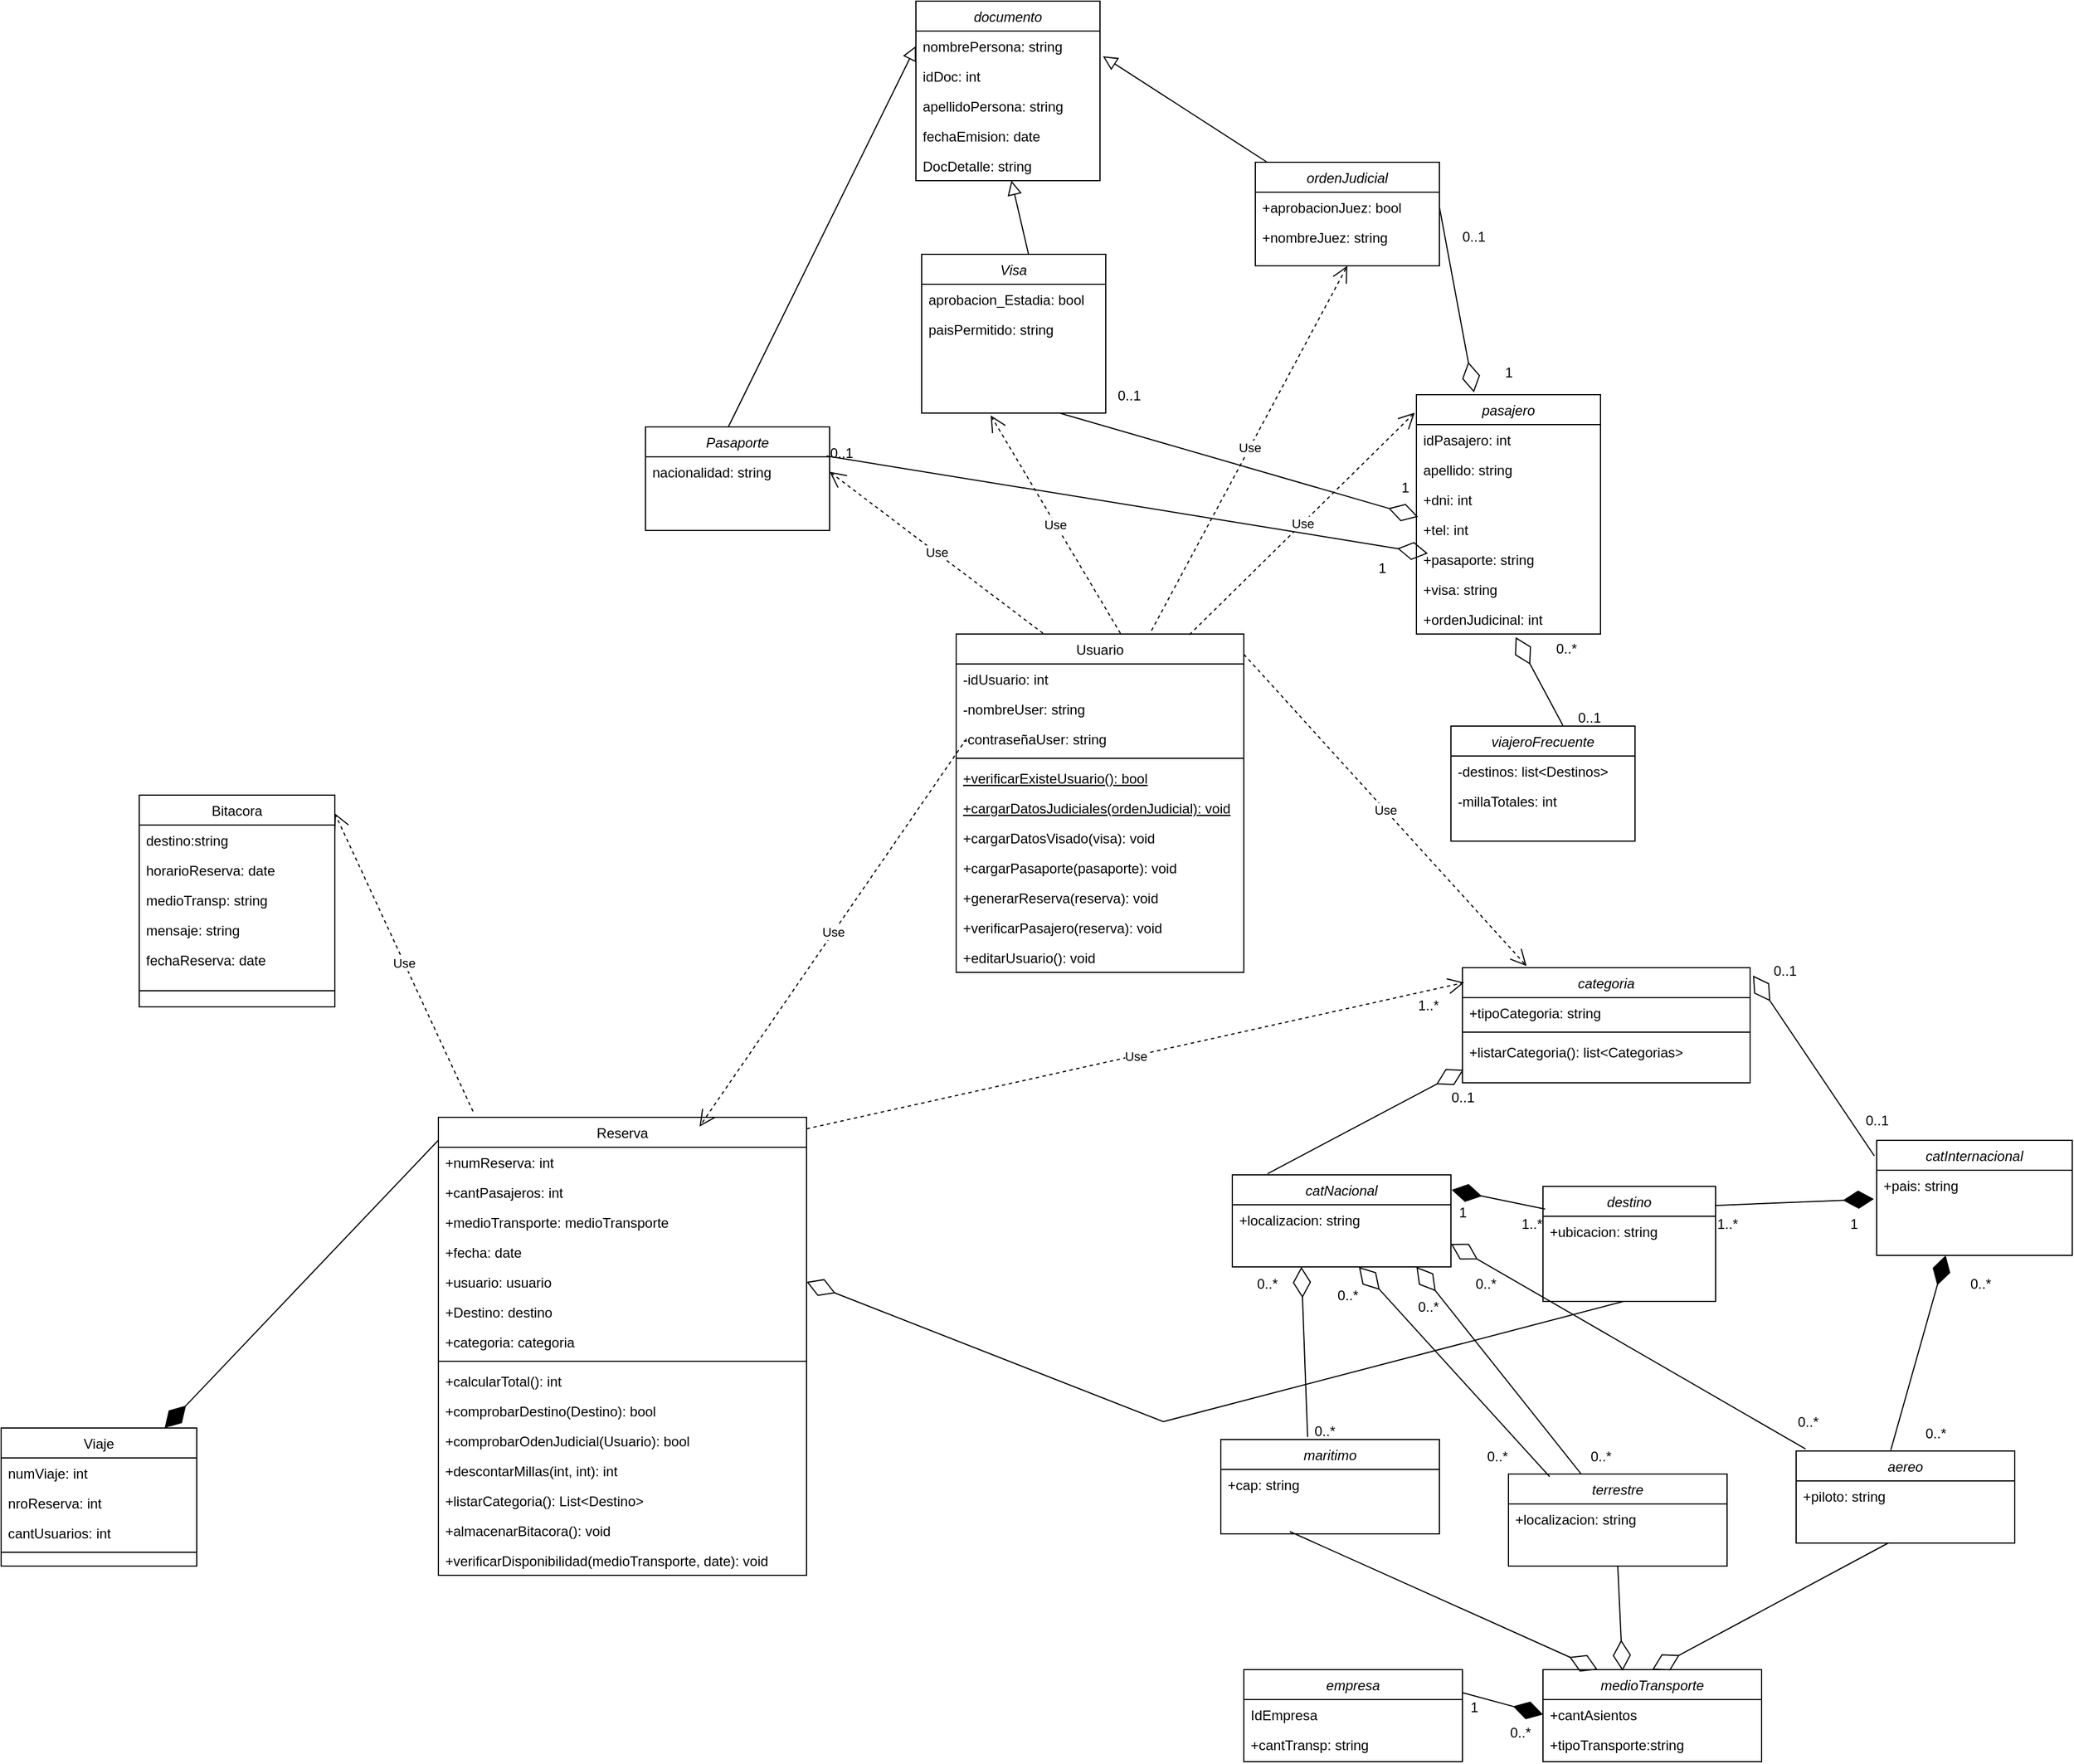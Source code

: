 <mxfile version="21.3.7" type="github">
  <diagram id="C5RBs43oDa-KdzZeNtuy" name="Page-1">
    <mxGraphModel dx="1760" dy="1604" grid="1" gridSize="10" guides="1" tooltips="1" connect="1" arrows="1" fold="1" page="1" pageScale="1" pageWidth="827" pageHeight="1169" math="0" shadow="0">
      <root>
        <mxCell id="WIyWlLk6GJQsqaUBKTNV-0" />
        <mxCell id="WIyWlLk6GJQsqaUBKTNV-1" parent="WIyWlLk6GJQsqaUBKTNV-0" />
        <mxCell id="zkfFHV4jXpPFQw0GAbJ--0" value="Pasaporte" style="swimlane;fontStyle=2;align=center;verticalAlign=top;childLayout=stackLayout;horizontal=1;startSize=26;horizontalStack=0;resizeParent=1;resizeLast=0;collapsible=1;marginBottom=0;rounded=0;shadow=0;strokeWidth=1;" parent="WIyWlLk6GJQsqaUBKTNV-1" vertex="1">
          <mxGeometry x="100" y="-240" width="160" height="90" as="geometry">
            <mxRectangle x="230" y="140" width="160" height="26" as="alternateBounds" />
          </mxGeometry>
        </mxCell>
        <mxCell id="zkfFHV4jXpPFQw0GAbJ--1" value="nacionalidad: string" style="text;align=left;verticalAlign=top;spacingLeft=4;spacingRight=4;overflow=hidden;rotatable=0;points=[[0,0.5],[1,0.5]];portConstraint=eastwest;" parent="zkfFHV4jXpPFQw0GAbJ--0" vertex="1">
          <mxGeometry y="26" width="160" height="26" as="geometry" />
        </mxCell>
        <mxCell id="zkfFHV4jXpPFQw0GAbJ--6" value="Usuario" style="swimlane;fontStyle=0;align=center;verticalAlign=top;childLayout=stackLayout;horizontal=1;startSize=26;horizontalStack=0;resizeParent=1;resizeLast=0;collapsible=1;marginBottom=0;rounded=0;shadow=0;strokeWidth=1;" parent="WIyWlLk6GJQsqaUBKTNV-1" vertex="1">
          <mxGeometry x="370" y="-60" width="250" height="294" as="geometry">
            <mxRectangle x="130" y="380" width="160" height="26" as="alternateBounds" />
          </mxGeometry>
        </mxCell>
        <mxCell id="FnpyqUlaX594mCLfuXLa-18" value="-idUsuario: int" style="text;align=left;verticalAlign=top;spacingLeft=4;spacingRight=4;overflow=hidden;rotatable=0;points=[[0,0.5],[1,0.5]];portConstraint=eastwest;" vertex="1" parent="zkfFHV4jXpPFQw0GAbJ--6">
          <mxGeometry y="26" width="250" height="26" as="geometry" />
        </mxCell>
        <mxCell id="zkfFHV4jXpPFQw0GAbJ--7" value="-nombreUser: string" style="text;align=left;verticalAlign=top;spacingLeft=4;spacingRight=4;overflow=hidden;rotatable=0;points=[[0,0.5],[1,0.5]];portConstraint=eastwest;" parent="zkfFHV4jXpPFQw0GAbJ--6" vertex="1">
          <mxGeometry y="52" width="250" height="26" as="geometry" />
        </mxCell>
        <mxCell id="zkfFHV4jXpPFQw0GAbJ--8" value="-contraseñaUser: string" style="text;align=left;verticalAlign=top;spacingLeft=4;spacingRight=4;overflow=hidden;rotatable=0;points=[[0,0.5],[1,0.5]];portConstraint=eastwest;rounded=0;shadow=0;html=0;" parent="zkfFHV4jXpPFQw0GAbJ--6" vertex="1">
          <mxGeometry y="78" width="250" height="26" as="geometry" />
        </mxCell>
        <mxCell id="zkfFHV4jXpPFQw0GAbJ--9" value="" style="line;html=1;strokeWidth=1;align=left;verticalAlign=middle;spacingTop=-1;spacingLeft=3;spacingRight=3;rotatable=0;labelPosition=right;points=[];portConstraint=eastwest;" parent="zkfFHV4jXpPFQw0GAbJ--6" vertex="1">
          <mxGeometry y="104" width="250" height="8" as="geometry" />
        </mxCell>
        <mxCell id="zkfFHV4jXpPFQw0GAbJ--10" value="+verificarExisteUsuario(): bool" style="text;align=left;verticalAlign=top;spacingLeft=4;spacingRight=4;overflow=hidden;rotatable=0;points=[[0,0.5],[1,0.5]];portConstraint=eastwest;fontStyle=4" parent="zkfFHV4jXpPFQw0GAbJ--6" vertex="1">
          <mxGeometry y="112" width="250" height="26" as="geometry" />
        </mxCell>
        <mxCell id="FnpyqUlaX594mCLfuXLa-19" value="+cargarDatosJudiciales(ordenJudicial): void" style="text;align=left;verticalAlign=top;spacingLeft=4;spacingRight=4;overflow=hidden;rotatable=0;points=[[0,0.5],[1,0.5]];portConstraint=eastwest;fontStyle=4" vertex="1" parent="zkfFHV4jXpPFQw0GAbJ--6">
          <mxGeometry y="138" width="250" height="26" as="geometry" />
        </mxCell>
        <mxCell id="zkfFHV4jXpPFQw0GAbJ--11" value="+cargarDatosVisado(visa): void" style="text;align=left;verticalAlign=top;spacingLeft=4;spacingRight=4;overflow=hidden;rotatable=0;points=[[0,0.5],[1,0.5]];portConstraint=eastwest;" parent="zkfFHV4jXpPFQw0GAbJ--6" vertex="1">
          <mxGeometry y="164" width="250" height="26" as="geometry" />
        </mxCell>
        <mxCell id="FnpyqUlaX594mCLfuXLa-20" value="+cargarPasaporte(pasaporte): void" style="text;align=left;verticalAlign=top;spacingLeft=4;spacingRight=4;overflow=hidden;rotatable=0;points=[[0,0.5],[1,0.5]];portConstraint=eastwest;" vertex="1" parent="zkfFHV4jXpPFQw0GAbJ--6">
          <mxGeometry y="190" width="250" height="26" as="geometry" />
        </mxCell>
        <mxCell id="FnpyqUlaX594mCLfuXLa-21" value="+generarReserva(reserva): void" style="text;align=left;verticalAlign=top;spacingLeft=4;spacingRight=4;overflow=hidden;rotatable=0;points=[[0,0.5],[1,0.5]];portConstraint=eastwest;" vertex="1" parent="zkfFHV4jXpPFQw0GAbJ--6">
          <mxGeometry y="216" width="250" height="26" as="geometry" />
        </mxCell>
        <mxCell id="FnpyqUlaX594mCLfuXLa-22" value="+verificarPasajero(reserva): void" style="text;align=left;verticalAlign=top;spacingLeft=4;spacingRight=4;overflow=hidden;rotatable=0;points=[[0,0.5],[1,0.5]];portConstraint=eastwest;" vertex="1" parent="zkfFHV4jXpPFQw0GAbJ--6">
          <mxGeometry y="242" width="250" height="26" as="geometry" />
        </mxCell>
        <mxCell id="2TaZKxI9qG6pk0LQ2D2A-0" value="+editarUsuario(): void" style="text;align=left;verticalAlign=top;spacingLeft=4;spacingRight=4;overflow=hidden;rotatable=0;points=[[0,0.5],[1,0.5]];portConstraint=eastwest;" parent="zkfFHV4jXpPFQw0GAbJ--6" vertex="1">
          <mxGeometry y="268" width="250" height="26" as="geometry" />
        </mxCell>
        <mxCell id="zkfFHV4jXpPFQw0GAbJ--17" value="Reserva" style="swimlane;fontStyle=0;align=center;verticalAlign=top;childLayout=stackLayout;horizontal=1;startSize=26;horizontalStack=0;resizeParent=1;resizeLast=0;collapsible=1;marginBottom=0;rounded=0;shadow=0;strokeWidth=1;" parent="WIyWlLk6GJQsqaUBKTNV-1" vertex="1">
          <mxGeometry x="-80" y="360" width="320" height="398" as="geometry">
            <mxRectangle x="550" y="140" width="160" height="26" as="alternateBounds" />
          </mxGeometry>
        </mxCell>
        <mxCell id="zkfFHV4jXpPFQw0GAbJ--18" value="+numReserva: int" style="text;align=left;verticalAlign=top;spacingLeft=4;spacingRight=4;overflow=hidden;rotatable=0;points=[[0,0.5],[1,0.5]];portConstraint=eastwest;" parent="zkfFHV4jXpPFQw0GAbJ--17" vertex="1">
          <mxGeometry y="26" width="320" height="26" as="geometry" />
        </mxCell>
        <mxCell id="FnpyqUlaX594mCLfuXLa-0" value="+cantPasajeros: int" style="text;align=left;verticalAlign=top;spacingLeft=4;spacingRight=4;overflow=hidden;rotatable=0;points=[[0,0.5],[1,0.5]];portConstraint=eastwest;" vertex="1" parent="zkfFHV4jXpPFQw0GAbJ--17">
          <mxGeometry y="52" width="320" height="26" as="geometry" />
        </mxCell>
        <mxCell id="FnpyqUlaX594mCLfuXLa-1" value="+medioTransporte: medioTransporte" style="text;align=left;verticalAlign=top;spacingLeft=4;spacingRight=4;overflow=hidden;rotatable=0;points=[[0,0.5],[1,0.5]];portConstraint=eastwest;" vertex="1" parent="zkfFHV4jXpPFQw0GAbJ--17">
          <mxGeometry y="78" width="320" height="26" as="geometry" />
        </mxCell>
        <mxCell id="zkfFHV4jXpPFQw0GAbJ--19" value="+fecha: date" style="text;align=left;verticalAlign=top;spacingLeft=4;spacingRight=4;overflow=hidden;rotatable=0;points=[[0,0.5],[1,0.5]];portConstraint=eastwest;rounded=0;shadow=0;html=0;" parent="zkfFHV4jXpPFQw0GAbJ--17" vertex="1">
          <mxGeometry y="104" width="320" height="26" as="geometry" />
        </mxCell>
        <mxCell id="zkfFHV4jXpPFQw0GAbJ--20" value="+usuario: usuario" style="text;align=left;verticalAlign=top;spacingLeft=4;spacingRight=4;overflow=hidden;rotatable=0;points=[[0,0.5],[1,0.5]];portConstraint=eastwest;rounded=0;shadow=0;html=0;" parent="zkfFHV4jXpPFQw0GAbJ--17" vertex="1">
          <mxGeometry y="130" width="320" height="26" as="geometry" />
        </mxCell>
        <mxCell id="2TaZKxI9qG6pk0LQ2D2A-20" value="+Destino: destino" style="text;align=left;verticalAlign=top;spacingLeft=4;spacingRight=4;overflow=hidden;rotatable=0;points=[[0,0.5],[1,0.5]];portConstraint=eastwest;rounded=0;shadow=0;html=0;" parent="zkfFHV4jXpPFQw0GAbJ--17" vertex="1">
          <mxGeometry y="156" width="320" height="26" as="geometry" />
        </mxCell>
        <mxCell id="2TaZKxI9qG6pk0LQ2D2A-21" value="+categoria: categoria" style="text;align=left;verticalAlign=top;spacingLeft=4;spacingRight=4;overflow=hidden;rotatable=0;points=[[0,0.5],[1,0.5]];portConstraint=eastwest;rounded=0;shadow=0;html=0;" parent="zkfFHV4jXpPFQw0GAbJ--17" vertex="1">
          <mxGeometry y="182" width="320" height="26" as="geometry" />
        </mxCell>
        <mxCell id="zkfFHV4jXpPFQw0GAbJ--23" value="" style="line;html=1;strokeWidth=1;align=left;verticalAlign=middle;spacingTop=-1;spacingLeft=3;spacingRight=3;rotatable=0;labelPosition=right;points=[];portConstraint=eastwest;" parent="zkfFHV4jXpPFQw0GAbJ--17" vertex="1">
          <mxGeometry y="208" width="320" height="8" as="geometry" />
        </mxCell>
        <mxCell id="FnpyqUlaX594mCLfuXLa-4" value="+calcularTotal(): int" style="text;align=left;verticalAlign=top;spacingLeft=4;spacingRight=4;overflow=hidden;rotatable=0;points=[[0,0.5],[1,0.5]];portConstraint=eastwest;" vertex="1" parent="zkfFHV4jXpPFQw0GAbJ--17">
          <mxGeometry y="216" width="320" height="26" as="geometry" />
        </mxCell>
        <mxCell id="FnpyqUlaX594mCLfuXLa-6" value="+comprobarDestino(Destino): bool" style="text;align=left;verticalAlign=top;spacingLeft=4;spacingRight=4;overflow=hidden;rotatable=0;points=[[0,0.5],[1,0.5]];portConstraint=eastwest;" vertex="1" parent="zkfFHV4jXpPFQw0GAbJ--17">
          <mxGeometry y="242" width="320" height="26" as="geometry" />
        </mxCell>
        <mxCell id="FnpyqUlaX594mCLfuXLa-7" value="+comprobarOdenJudicial(Usuario): bool" style="text;align=left;verticalAlign=top;spacingLeft=4;spacingRight=4;overflow=hidden;rotatable=0;points=[[0,0.5],[1,0.5]];portConstraint=eastwest;" vertex="1" parent="zkfFHV4jXpPFQw0GAbJ--17">
          <mxGeometry y="268" width="320" height="26" as="geometry" />
        </mxCell>
        <mxCell id="FnpyqUlaX594mCLfuXLa-8" value="+descontarMillas(int, int): int" style="text;align=left;verticalAlign=top;spacingLeft=4;spacingRight=4;overflow=hidden;rotatable=0;points=[[0,0.5],[1,0.5]];portConstraint=eastwest;" vertex="1" parent="zkfFHV4jXpPFQw0GAbJ--17">
          <mxGeometry y="294" width="320" height="26" as="geometry" />
        </mxCell>
        <mxCell id="FnpyqUlaX594mCLfuXLa-5" value="+listarCategoria(): List&lt;Destino&gt;" style="text;align=left;verticalAlign=top;spacingLeft=4;spacingRight=4;overflow=hidden;rotatable=0;points=[[0,0.5],[1,0.5]];portConstraint=eastwest;" vertex="1" parent="zkfFHV4jXpPFQw0GAbJ--17">
          <mxGeometry y="320" width="320" height="26" as="geometry" />
        </mxCell>
        <mxCell id="FnpyqUlaX594mCLfuXLa-9" value="+almacenarBitacora(): void" style="text;align=left;verticalAlign=top;spacingLeft=4;spacingRight=4;overflow=hidden;rotatable=0;points=[[0,0.5],[1,0.5]];portConstraint=eastwest;" vertex="1" parent="zkfFHV4jXpPFQw0GAbJ--17">
          <mxGeometry y="346" width="320" height="26" as="geometry" />
        </mxCell>
        <mxCell id="zkfFHV4jXpPFQw0GAbJ--24" value="+verificarDisponibilidad(medioTransporte, date): void" style="text;align=left;verticalAlign=top;spacingLeft=4;spacingRight=4;overflow=hidden;rotatable=0;points=[[0,0.5],[1,0.5]];portConstraint=eastwest;" parent="zkfFHV4jXpPFQw0GAbJ--17" vertex="1">
          <mxGeometry y="372" width="320" height="26" as="geometry" />
        </mxCell>
        <mxCell id="2TaZKxI9qG6pk0LQ2D2A-23" value="Bitacora" style="swimlane;fontStyle=0;align=center;verticalAlign=top;childLayout=stackLayout;horizontal=1;startSize=26;horizontalStack=0;resizeParent=1;resizeLast=0;collapsible=1;marginBottom=0;rounded=0;shadow=0;strokeWidth=1;" parent="WIyWlLk6GJQsqaUBKTNV-1" vertex="1">
          <mxGeometry x="-340" y="80" width="170" height="184" as="geometry">
            <mxRectangle x="130" y="380" width="160" height="26" as="alternateBounds" />
          </mxGeometry>
        </mxCell>
        <mxCell id="FnpyqUlaX594mCLfuXLa-10" value="destino:string" style="text;align=left;verticalAlign=top;spacingLeft=4;spacingRight=4;overflow=hidden;rotatable=0;points=[[0,0.5],[1,0.5]];portConstraint=eastwest;" vertex="1" parent="2TaZKxI9qG6pk0LQ2D2A-23">
          <mxGeometry y="26" width="170" height="26" as="geometry" />
        </mxCell>
        <mxCell id="FnpyqUlaX594mCLfuXLa-11" value="horarioReserva: date" style="text;align=left;verticalAlign=top;spacingLeft=4;spacingRight=4;overflow=hidden;rotatable=0;points=[[0,0.5],[1,0.5]];portConstraint=eastwest;" vertex="1" parent="2TaZKxI9qG6pk0LQ2D2A-23">
          <mxGeometry y="52" width="170" height="26" as="geometry" />
        </mxCell>
        <mxCell id="FnpyqUlaX594mCLfuXLa-12" value="medioTransp: string&#xa;" style="text;align=left;verticalAlign=top;spacingLeft=4;spacingRight=4;overflow=hidden;rotatable=0;points=[[0,0.5],[1,0.5]];portConstraint=eastwest;" vertex="1" parent="2TaZKxI9qG6pk0LQ2D2A-23">
          <mxGeometry y="78" width="170" height="26" as="geometry" />
        </mxCell>
        <mxCell id="FnpyqUlaX594mCLfuXLa-13" value="mensaje: string" style="text;align=left;verticalAlign=top;spacingLeft=4;spacingRight=4;overflow=hidden;rotatable=0;points=[[0,0.5],[1,0.5]];portConstraint=eastwest;" vertex="1" parent="2TaZKxI9qG6pk0LQ2D2A-23">
          <mxGeometry y="104" width="170" height="26" as="geometry" />
        </mxCell>
        <mxCell id="FnpyqUlaX594mCLfuXLa-14" value="fechaReserva: date" style="text;align=left;verticalAlign=top;spacingLeft=4;spacingRight=4;overflow=hidden;rotatable=0;points=[[0,0.5],[1,0.5]];portConstraint=eastwest;" vertex="1" parent="2TaZKxI9qG6pk0LQ2D2A-23">
          <mxGeometry y="130" width="170" height="26" as="geometry" />
        </mxCell>
        <mxCell id="2TaZKxI9qG6pk0LQ2D2A-26" value="" style="line;html=1;strokeWidth=1;align=left;verticalAlign=middle;spacingTop=-1;spacingLeft=3;spacingRight=3;rotatable=0;labelPosition=right;points=[];portConstraint=eastwest;" parent="2TaZKxI9qG6pk0LQ2D2A-23" vertex="1">
          <mxGeometry y="156" width="170" height="28" as="geometry" />
        </mxCell>
        <mxCell id="2TaZKxI9qG6pk0LQ2D2A-47" value="" style="endArrow=diamondThin;endFill=1;endSize=24;html=1;rounded=0;exitX=0;exitY=0.05;exitDx=0;exitDy=0;exitPerimeter=0;" parent="WIyWlLk6GJQsqaUBKTNV-1" source="zkfFHV4jXpPFQw0GAbJ--17" target="2TaZKxI9qG6pk0LQ2D2A-58" edge="1">
          <mxGeometry width="160" relative="1" as="geometry">
            <mxPoint x="-280" y="680" as="sourcePoint" />
            <mxPoint x="-250" y="600" as="targetPoint" />
          </mxGeometry>
        </mxCell>
        <mxCell id="2TaZKxI9qG6pk0LQ2D2A-58" value="Viaje" style="swimlane;fontStyle=0;align=center;verticalAlign=top;childLayout=stackLayout;horizontal=1;startSize=26;horizontalStack=0;resizeParent=1;resizeLast=0;collapsible=1;marginBottom=0;rounded=0;shadow=0;strokeWidth=1;" parent="WIyWlLk6GJQsqaUBKTNV-1" vertex="1">
          <mxGeometry x="-460" y="630" width="170" height="120" as="geometry">
            <mxRectangle x="130" y="380" width="160" height="26" as="alternateBounds" />
          </mxGeometry>
        </mxCell>
        <mxCell id="FnpyqUlaX594mCLfuXLa-17" value="numViaje: int" style="text;align=left;verticalAlign=top;spacingLeft=4;spacingRight=4;overflow=hidden;rotatable=0;points=[[0,0.5],[1,0.5]];portConstraint=eastwest;" vertex="1" parent="2TaZKxI9qG6pk0LQ2D2A-58">
          <mxGeometry y="26" width="170" height="26" as="geometry" />
        </mxCell>
        <mxCell id="FnpyqUlaX594mCLfuXLa-16" value="nroReserva: int" style="text;align=left;verticalAlign=top;spacingLeft=4;spacingRight=4;overflow=hidden;rotatable=0;points=[[0,0.5],[1,0.5]];portConstraint=eastwest;" vertex="1" parent="2TaZKxI9qG6pk0LQ2D2A-58">
          <mxGeometry y="52" width="170" height="26" as="geometry" />
        </mxCell>
        <mxCell id="2TaZKxI9qG6pk0LQ2D2A-62" value="cantUsuarios: int" style="text;align=left;verticalAlign=top;spacingLeft=4;spacingRight=4;overflow=hidden;rotatable=0;points=[[0,0.5],[1,0.5]];portConstraint=eastwest;rounded=0;shadow=0;html=0;" parent="2TaZKxI9qG6pk0LQ2D2A-58" vertex="1">
          <mxGeometry y="78" width="170" height="26" as="geometry" />
        </mxCell>
        <mxCell id="2TaZKxI9qG6pk0LQ2D2A-64" value="" style="line;html=1;strokeWidth=1;align=left;verticalAlign=middle;spacingTop=-1;spacingLeft=3;spacingRight=3;rotatable=0;labelPosition=right;points=[];portConstraint=eastwest;" parent="2TaZKxI9qG6pk0LQ2D2A-58" vertex="1">
          <mxGeometry y="104" width="170" height="8" as="geometry" />
        </mxCell>
        <mxCell id="FnpyqUlaX594mCLfuXLa-15" value="Use" style="endArrow=open;endSize=12;dashed=1;html=1;rounded=0;exitX=0.094;exitY=-0.013;exitDx=0;exitDy=0;exitPerimeter=0;entryX=1;entryY=0.086;entryDx=0;entryDy=0;entryPerimeter=0;" edge="1" parent="WIyWlLk6GJQsqaUBKTNV-1" source="zkfFHV4jXpPFQw0GAbJ--17" target="2TaZKxI9qG6pk0LQ2D2A-23">
          <mxGeometry width="160" relative="1" as="geometry">
            <mxPoint x="-60" y="180" as="sourcePoint" />
            <mxPoint x="100" y="180" as="targetPoint" />
          </mxGeometry>
        </mxCell>
        <mxCell id="FnpyqUlaX594mCLfuXLa-23" value="Use" style="endArrow=open;endSize=12;dashed=1;html=1;rounded=0;entryX=1;entryY=0.5;entryDx=0;entryDy=0;exitX=0.302;exitY=-0.002;exitDx=0;exitDy=0;exitPerimeter=0;" edge="1" parent="WIyWlLk6GJQsqaUBKTNV-1" source="zkfFHV4jXpPFQw0GAbJ--6" target="zkfFHV4jXpPFQw0GAbJ--1">
          <mxGeometry width="160" relative="1" as="geometry">
            <mxPoint x="440" y="-70" as="sourcePoint" />
            <mxPoint x="110" y="40" as="targetPoint" />
          </mxGeometry>
        </mxCell>
        <mxCell id="FnpyqUlaX594mCLfuXLa-24" value="Use" style="endArrow=open;endSize=12;dashed=1;html=1;rounded=0;exitX=-0.004;exitY=0.115;exitDx=0;exitDy=0;exitPerimeter=0;entryX=0.678;entryY=-0.005;entryDx=0;entryDy=0;entryPerimeter=0;" edge="1" parent="WIyWlLk6GJQsqaUBKTNV-1">
          <mxGeometry width="160" relative="1" as="geometry">
            <mxPoint x="379" y="31" as="sourcePoint" />
            <mxPoint x="147" y="368" as="targetPoint" />
          </mxGeometry>
        </mxCell>
        <mxCell id="FnpyqUlaX594mCLfuXLa-25" value="Visa" style="swimlane;fontStyle=2;align=center;verticalAlign=top;childLayout=stackLayout;horizontal=1;startSize=26;horizontalStack=0;resizeParent=1;resizeLast=0;collapsible=1;marginBottom=0;rounded=0;shadow=0;strokeWidth=1;" vertex="1" parent="WIyWlLk6GJQsqaUBKTNV-1">
          <mxGeometry x="340" y="-390" width="160" height="138" as="geometry">
            <mxRectangle x="230" y="140" width="160" height="26" as="alternateBounds" />
          </mxGeometry>
        </mxCell>
        <mxCell id="FnpyqUlaX594mCLfuXLa-27" value="Use" style="endArrow=open;endSize=12;dashed=1;html=1;rounded=0;exitX=0.571;exitY=-0.002;exitDx=0;exitDy=0;exitPerimeter=0;" edge="1" parent="FnpyqUlaX594mCLfuXLa-25" source="zkfFHV4jXpPFQw0GAbJ--6">
          <mxGeometry width="160" relative="1" as="geometry">
            <mxPoint x="330" y="166" as="sourcePoint" />
            <mxPoint x="60" y="140" as="targetPoint" />
          </mxGeometry>
        </mxCell>
        <mxCell id="FnpyqUlaX594mCLfuXLa-26" value="aprobacion_Estadia: bool" style="text;align=left;verticalAlign=top;spacingLeft=4;spacingRight=4;overflow=hidden;rotatable=0;points=[[0,0.5],[1,0.5]];portConstraint=eastwest;" vertex="1" parent="FnpyqUlaX594mCLfuXLa-25">
          <mxGeometry y="26" width="160" height="26" as="geometry" />
        </mxCell>
        <mxCell id="FnpyqUlaX594mCLfuXLa-28" value="paisPermitido: string" style="text;align=left;verticalAlign=top;spacingLeft=4;spacingRight=4;overflow=hidden;rotatable=0;points=[[0,0.5],[1,0.5]];portConstraint=eastwest;" vertex="1" parent="FnpyqUlaX594mCLfuXLa-25">
          <mxGeometry y="52" width="160" height="26" as="geometry" />
        </mxCell>
        <mxCell id="FnpyqUlaX594mCLfuXLa-29" value="ordenJudicial" style="swimlane;fontStyle=2;align=center;verticalAlign=top;childLayout=stackLayout;horizontal=1;startSize=26;horizontalStack=0;resizeParent=1;resizeLast=0;collapsible=1;marginBottom=0;rounded=0;shadow=0;strokeWidth=1;" vertex="1" parent="WIyWlLk6GJQsqaUBKTNV-1">
          <mxGeometry x="630" y="-470" width="160" height="90" as="geometry">
            <mxRectangle x="230" y="140" width="160" height="26" as="alternateBounds" />
          </mxGeometry>
        </mxCell>
        <mxCell id="FnpyqUlaX594mCLfuXLa-31" value="+aprobacionJuez: bool" style="text;align=left;verticalAlign=top;spacingLeft=4;spacingRight=4;overflow=hidden;rotatable=0;points=[[0,0.5],[1,0.5]];portConstraint=eastwest;" vertex="1" parent="FnpyqUlaX594mCLfuXLa-29">
          <mxGeometry y="26" width="160" height="26" as="geometry" />
        </mxCell>
        <mxCell id="FnpyqUlaX594mCLfuXLa-32" value="+nombreJuez: string" style="text;align=left;verticalAlign=top;spacingLeft=4;spacingRight=4;overflow=hidden;rotatable=0;points=[[0,0.5],[1,0.5]];portConstraint=eastwest;" vertex="1" parent="FnpyqUlaX594mCLfuXLa-29">
          <mxGeometry y="52" width="160" height="26" as="geometry" />
        </mxCell>
        <mxCell id="FnpyqUlaX594mCLfuXLa-30" value="Use" style="endArrow=open;endSize=12;dashed=1;html=1;rounded=0;exitX=0.679;exitY=-0.01;exitDx=0;exitDy=0;exitPerimeter=0;entryX=0.5;entryY=1;entryDx=0;entryDy=0;" edge="1" parent="WIyWlLk6GJQsqaUBKTNV-1" source="zkfFHV4jXpPFQw0GAbJ--6" target="FnpyqUlaX594mCLfuXLa-29">
          <mxGeometry width="160" relative="1" as="geometry">
            <mxPoint x="540" y="-70" as="sourcePoint" />
            <mxPoint x="630" y="-230" as="targetPoint" />
          </mxGeometry>
        </mxCell>
        <mxCell id="FnpyqUlaX594mCLfuXLa-33" value="documento" style="swimlane;fontStyle=2;align=center;verticalAlign=top;childLayout=stackLayout;horizontal=1;startSize=26;horizontalStack=0;resizeParent=1;resizeLast=0;collapsible=1;marginBottom=0;rounded=0;shadow=0;strokeWidth=1;" vertex="1" parent="WIyWlLk6GJQsqaUBKTNV-1">
          <mxGeometry x="335" y="-610" width="160" height="156" as="geometry">
            <mxRectangle x="230" y="140" width="160" height="26" as="alternateBounds" />
          </mxGeometry>
        </mxCell>
        <mxCell id="FnpyqUlaX594mCLfuXLa-38" value="nombrePersona: string" style="text;align=left;verticalAlign=top;spacingLeft=4;spacingRight=4;overflow=hidden;rotatable=0;points=[[0,0.5],[1,0.5]];portConstraint=eastwest;" vertex="1" parent="FnpyqUlaX594mCLfuXLa-33">
          <mxGeometry y="26" width="160" height="26" as="geometry" />
        </mxCell>
        <mxCell id="FnpyqUlaX594mCLfuXLa-37" value="idDoc: int" style="text;align=left;verticalAlign=top;spacingLeft=4;spacingRight=4;overflow=hidden;rotatable=0;points=[[0,0.5],[1,0.5]];portConstraint=eastwest;" vertex="1" parent="FnpyqUlaX594mCLfuXLa-33">
          <mxGeometry y="52" width="160" height="26" as="geometry" />
        </mxCell>
        <mxCell id="FnpyqUlaX594mCLfuXLa-34" value="apellidoPersona: string" style="text;align=left;verticalAlign=top;spacingLeft=4;spacingRight=4;overflow=hidden;rotatable=0;points=[[0,0.5],[1,0.5]];portConstraint=eastwest;" vertex="1" parent="FnpyqUlaX594mCLfuXLa-33">
          <mxGeometry y="78" width="160" height="26" as="geometry" />
        </mxCell>
        <mxCell id="FnpyqUlaX594mCLfuXLa-36" value="fechaEmision: date" style="text;align=left;verticalAlign=top;spacingLeft=4;spacingRight=4;overflow=hidden;rotatable=0;points=[[0,0.5],[1,0.5]];portConstraint=eastwest;" vertex="1" parent="FnpyqUlaX594mCLfuXLa-33">
          <mxGeometry y="104" width="160" height="26" as="geometry" />
        </mxCell>
        <mxCell id="FnpyqUlaX594mCLfuXLa-35" value="DocDetalle: string" style="text;align=left;verticalAlign=top;spacingLeft=4;spacingRight=4;overflow=hidden;rotatable=0;points=[[0,0.5],[1,0.5]];portConstraint=eastwest;" vertex="1" parent="FnpyqUlaX594mCLfuXLa-33">
          <mxGeometry y="130" width="160" height="26" as="geometry" />
        </mxCell>
        <mxCell id="FnpyqUlaX594mCLfuXLa-39" value="" style="endArrow=block;endSize=10;endFill=0;shadow=0;strokeWidth=1;rounded=0;elbow=vertical;exitX=0.58;exitY=-0.003;exitDx=0;exitDy=0;exitPerimeter=0;" edge="1" parent="WIyWlLk6GJQsqaUBKTNV-1" source="FnpyqUlaX594mCLfuXLa-25" target="FnpyqUlaX594mCLfuXLa-35">
          <mxGeometry width="160" relative="1" as="geometry">
            <mxPoint x="441" y="-400" as="sourcePoint" />
            <mxPoint x="400" y="-430" as="targetPoint" />
          </mxGeometry>
        </mxCell>
        <mxCell id="FnpyqUlaX594mCLfuXLa-40" value="" style="endArrow=block;endSize=10;endFill=0;shadow=0;strokeWidth=1;rounded=0;elbow=vertical;entryX=1.016;entryY=0.842;entryDx=0;entryDy=0;entryPerimeter=0;" edge="1" parent="WIyWlLk6GJQsqaUBKTNV-1" source="FnpyqUlaX594mCLfuXLa-29" target="FnpyqUlaX594mCLfuXLa-38">
          <mxGeometry width="160" relative="1" as="geometry">
            <mxPoint x="635" y="-406" as="sourcePoint" />
            <mxPoint x="620" y="-470" as="targetPoint" />
          </mxGeometry>
        </mxCell>
        <mxCell id="FnpyqUlaX594mCLfuXLa-41" value="" style="endArrow=block;endSize=10;endFill=0;shadow=0;strokeWidth=1;rounded=0;elbow=vertical;exitX=0.45;exitY=0;exitDx=0;exitDy=0;exitPerimeter=0;entryX=0;entryY=0.5;entryDx=0;entryDy=0;" edge="1" parent="WIyWlLk6GJQsqaUBKTNV-1" source="zkfFHV4jXpPFQw0GAbJ--0" target="FnpyqUlaX594mCLfuXLa-38">
          <mxGeometry width="160" relative="1" as="geometry">
            <mxPoint x="225" y="-406" as="sourcePoint" />
            <mxPoint x="210" y="-470" as="targetPoint" />
          </mxGeometry>
        </mxCell>
        <mxCell id="FnpyqUlaX594mCLfuXLa-42" value="pasajero" style="swimlane;fontStyle=2;align=center;verticalAlign=top;childLayout=stackLayout;horizontal=1;startSize=26;horizontalStack=0;resizeParent=1;resizeLast=0;collapsible=1;marginBottom=0;rounded=0;shadow=0;strokeWidth=1;" vertex="1" parent="WIyWlLk6GJQsqaUBKTNV-1">
          <mxGeometry x="770" y="-268" width="160" height="208" as="geometry">
            <mxRectangle x="230" y="140" width="160" height="26" as="alternateBounds" />
          </mxGeometry>
        </mxCell>
        <mxCell id="FnpyqUlaX594mCLfuXLa-43" value="idPasajero: int" style="text;align=left;verticalAlign=top;spacingLeft=4;spacingRight=4;overflow=hidden;rotatable=0;points=[[0,0.5],[1,0.5]];portConstraint=eastwest;" vertex="1" parent="FnpyqUlaX594mCLfuXLa-42">
          <mxGeometry y="26" width="160" height="26" as="geometry" />
        </mxCell>
        <mxCell id="FnpyqUlaX594mCLfuXLa-45" value="apellido: string" style="text;align=left;verticalAlign=top;spacingLeft=4;spacingRight=4;overflow=hidden;rotatable=0;points=[[0,0.5],[1,0.5]];portConstraint=eastwest;" vertex="1" parent="FnpyqUlaX594mCLfuXLa-42">
          <mxGeometry y="52" width="160" height="26" as="geometry" />
        </mxCell>
        <mxCell id="FnpyqUlaX594mCLfuXLa-46" value="+dni: int" style="text;align=left;verticalAlign=top;spacingLeft=4;spacingRight=4;overflow=hidden;rotatable=0;points=[[0,0.5],[1,0.5]];portConstraint=eastwest;" vertex="1" parent="FnpyqUlaX594mCLfuXLa-42">
          <mxGeometry y="78" width="160" height="26" as="geometry" />
        </mxCell>
        <mxCell id="FnpyqUlaX594mCLfuXLa-47" value="+tel: int" style="text;align=left;verticalAlign=top;spacingLeft=4;spacingRight=4;overflow=hidden;rotatable=0;points=[[0,0.5],[1,0.5]];portConstraint=eastwest;" vertex="1" parent="FnpyqUlaX594mCLfuXLa-42">
          <mxGeometry y="104" width="160" height="26" as="geometry" />
        </mxCell>
        <mxCell id="FnpyqUlaX594mCLfuXLa-48" value="+pasaporte: string" style="text;align=left;verticalAlign=top;spacingLeft=4;spacingRight=4;overflow=hidden;rotatable=0;points=[[0,0.5],[1,0.5]];portConstraint=eastwest;" vertex="1" parent="FnpyqUlaX594mCLfuXLa-42">
          <mxGeometry y="130" width="160" height="26" as="geometry" />
        </mxCell>
        <mxCell id="FnpyqUlaX594mCLfuXLa-49" value="+visa: string" style="text;align=left;verticalAlign=top;spacingLeft=4;spacingRight=4;overflow=hidden;rotatable=0;points=[[0,0.5],[1,0.5]];portConstraint=eastwest;" vertex="1" parent="FnpyqUlaX594mCLfuXLa-42">
          <mxGeometry y="156" width="160" height="26" as="geometry" />
        </mxCell>
        <mxCell id="FnpyqUlaX594mCLfuXLa-44" value="+ordenJudicinal: int " style="text;align=left;verticalAlign=top;spacingLeft=4;spacingRight=4;overflow=hidden;rotatable=0;points=[[0,0.5],[1,0.5]];portConstraint=eastwest;" vertex="1" parent="FnpyqUlaX594mCLfuXLa-42">
          <mxGeometry y="182" width="160" height="26" as="geometry" />
        </mxCell>
        <mxCell id="FnpyqUlaX594mCLfuXLa-50" value="Use" style="endArrow=open;endSize=12;dashed=1;html=1;rounded=0;exitX=0.811;exitY=0.002;exitDx=0;exitDy=0;exitPerimeter=0;entryX=-0.009;entryY=0.075;entryDx=0;entryDy=0;entryPerimeter=0;" edge="1" parent="WIyWlLk6GJQsqaUBKTNV-1" source="zkfFHV4jXpPFQw0GAbJ--6" target="FnpyqUlaX594mCLfuXLa-42">
          <mxGeometry width="160" relative="1" as="geometry">
            <mxPoint x="550" y="-53" as="sourcePoint" />
            <mxPoint x="660" y="-270" as="targetPoint" />
          </mxGeometry>
        </mxCell>
        <mxCell id="FnpyqUlaX594mCLfuXLa-51" value="" style="endArrow=diamondThin;endFill=0;endSize=24;html=1;rounded=0;exitX=1;exitY=0.5;exitDx=0;exitDy=0;" edge="1" parent="WIyWlLk6GJQsqaUBKTNV-1" source="FnpyqUlaX594mCLfuXLa-31">
          <mxGeometry width="160" relative="1" as="geometry">
            <mxPoint x="855" y="-434" as="sourcePoint" />
            <mxPoint x="820" y="-270" as="targetPoint" />
          </mxGeometry>
        </mxCell>
        <mxCell id="FnpyqUlaX594mCLfuXLa-52" value="" style="endArrow=diamondThin;endFill=0;endSize=24;html=1;rounded=0;exitX=0.75;exitY=1;exitDx=0;exitDy=0;entryX=0.009;entryY=0.084;entryDx=0;entryDy=0;entryPerimeter=0;" edge="1" parent="WIyWlLk6GJQsqaUBKTNV-1" source="FnpyqUlaX594mCLfuXLa-25" target="FnpyqUlaX594mCLfuXLa-47">
          <mxGeometry width="160" relative="1" as="geometry">
            <mxPoint x="670" y="-220" as="sourcePoint" />
            <mxPoint x="760" y="-159" as="targetPoint" />
          </mxGeometry>
        </mxCell>
        <mxCell id="FnpyqUlaX594mCLfuXLa-53" value="" style="endArrow=diamondThin;endFill=0;endSize=24;html=1;rounded=0;exitX=0.983;exitY=-0.029;exitDx=0;exitDy=0;exitPerimeter=0;" edge="1" parent="WIyWlLk6GJQsqaUBKTNV-1" source="zkfFHV4jXpPFQw0GAbJ--1">
          <mxGeometry width="160" relative="1" as="geometry">
            <mxPoint x="470" y="-242" as="sourcePoint" />
            <mxPoint x="780" y="-130" as="targetPoint" />
          </mxGeometry>
        </mxCell>
        <mxCell id="FnpyqUlaX594mCLfuXLa-54" value="viajeroFrecuente" style="swimlane;fontStyle=2;align=center;verticalAlign=top;childLayout=stackLayout;horizontal=1;startSize=26;horizontalStack=0;resizeParent=1;resizeLast=0;collapsible=1;marginBottom=0;rounded=0;shadow=0;strokeWidth=1;" vertex="1" parent="WIyWlLk6GJQsqaUBKTNV-1">
          <mxGeometry x="800" y="20" width="160" height="100" as="geometry">
            <mxRectangle x="230" y="140" width="160" height="26" as="alternateBounds" />
          </mxGeometry>
        </mxCell>
        <mxCell id="FnpyqUlaX594mCLfuXLa-55" value="-destinos: list&lt;Destinos&gt;" style="text;align=left;verticalAlign=top;spacingLeft=4;spacingRight=4;overflow=hidden;rotatable=0;points=[[0,0.5],[1,0.5]];portConstraint=eastwest;" vertex="1" parent="FnpyqUlaX594mCLfuXLa-54">
          <mxGeometry y="26" width="160" height="26" as="geometry" />
        </mxCell>
        <mxCell id="FnpyqUlaX594mCLfuXLa-56" value="-millaTotales: int" style="text;align=left;verticalAlign=top;spacingLeft=4;spacingRight=4;overflow=hidden;rotatable=0;points=[[0,0.5],[1,0.5]];portConstraint=eastwest;" vertex="1" parent="FnpyqUlaX594mCLfuXLa-54">
          <mxGeometry y="52" width="160" height="26" as="geometry" />
        </mxCell>
        <mxCell id="FnpyqUlaX594mCLfuXLa-62" value="" style="endArrow=diamondThin;endFill=0;endSize=24;html=1;rounded=0;entryX=0.539;entryY=1.105;entryDx=0;entryDy=0;entryPerimeter=0;exitX=0.608;exitY=-0.006;exitDx=0;exitDy=0;exitPerimeter=0;" edge="1" parent="WIyWlLk6GJQsqaUBKTNV-1" source="FnpyqUlaX594mCLfuXLa-54" target="FnpyqUlaX594mCLfuXLa-44">
          <mxGeometry width="160" relative="1" as="geometry">
            <mxPoint x="1005" as="sourcePoint" />
            <mxPoint x="900" y="-6" as="targetPoint" />
          </mxGeometry>
        </mxCell>
        <mxCell id="FnpyqUlaX594mCLfuXLa-63" value="0..1" style="text;html=1;align=center;verticalAlign=middle;resizable=0;points=[];autosize=1;strokeColor=none;fillColor=none;" vertex="1" parent="WIyWlLk6GJQsqaUBKTNV-1">
          <mxGeometry x="900" y="-2" width="40" height="30" as="geometry" />
        </mxCell>
        <mxCell id="FnpyqUlaX594mCLfuXLa-64" value="0..*" style="text;html=1;align=center;verticalAlign=middle;resizable=0;points=[];autosize=1;strokeColor=none;fillColor=none;" vertex="1" parent="WIyWlLk6GJQsqaUBKTNV-1">
          <mxGeometry x="880" y="-62" width="40" height="30" as="geometry" />
        </mxCell>
        <mxCell id="FnpyqUlaX594mCLfuXLa-65" value="categoria" style="swimlane;fontStyle=2;align=center;verticalAlign=top;childLayout=stackLayout;horizontal=1;startSize=26;horizontalStack=0;resizeParent=1;resizeLast=0;collapsible=1;marginBottom=0;rounded=0;shadow=0;strokeWidth=1;" vertex="1" parent="WIyWlLk6GJQsqaUBKTNV-1">
          <mxGeometry x="810" y="230" width="250" height="100" as="geometry">
            <mxRectangle x="230" y="140" width="160" height="26" as="alternateBounds" />
          </mxGeometry>
        </mxCell>
        <mxCell id="FnpyqUlaX594mCLfuXLa-66" value="+tipoCategoria: string" style="text;align=left;verticalAlign=top;spacingLeft=4;spacingRight=4;overflow=hidden;rotatable=0;points=[[0,0.5],[1,0.5]];portConstraint=eastwest;" vertex="1" parent="FnpyqUlaX594mCLfuXLa-65">
          <mxGeometry y="26" width="250" height="26" as="geometry" />
        </mxCell>
        <mxCell id="FnpyqUlaX594mCLfuXLa-69" value="" style="line;html=1;strokeWidth=1;align=left;verticalAlign=middle;spacingTop=-1;spacingLeft=3;spacingRight=3;rotatable=0;labelPosition=right;points=[];portConstraint=eastwest;" vertex="1" parent="FnpyqUlaX594mCLfuXLa-65">
          <mxGeometry y="52" width="250" height="8" as="geometry" />
        </mxCell>
        <mxCell id="FnpyqUlaX594mCLfuXLa-67" value="+listarCategoria(): list&lt;Categorias&gt;" style="text;align=left;verticalAlign=top;spacingLeft=4;spacingRight=4;overflow=hidden;rotatable=0;points=[[0,0.5],[1,0.5]];portConstraint=eastwest;" vertex="1" parent="FnpyqUlaX594mCLfuXLa-65">
          <mxGeometry y="60" width="250" height="26" as="geometry" />
        </mxCell>
        <mxCell id="FnpyqUlaX594mCLfuXLa-68" value="Use" style="endArrow=open;endSize=12;dashed=1;html=1;rounded=0;entryX=0.006;entryY=0.129;entryDx=0;entryDy=0;entryPerimeter=0;" edge="1" parent="WIyWlLk6GJQsqaUBKTNV-1" target="FnpyqUlaX594mCLfuXLa-65">
          <mxGeometry width="160" relative="1" as="geometry">
            <mxPoint x="240" y="370" as="sourcePoint" />
            <mxPoint x="157" y="378" as="targetPoint" />
          </mxGeometry>
        </mxCell>
        <mxCell id="FnpyqUlaX594mCLfuXLa-70" value="catNacional" style="swimlane;fontStyle=2;align=center;verticalAlign=top;childLayout=stackLayout;horizontal=1;startSize=26;horizontalStack=0;resizeParent=1;resizeLast=0;collapsible=1;marginBottom=0;rounded=0;shadow=0;strokeWidth=1;" vertex="1" parent="WIyWlLk6GJQsqaUBKTNV-1">
          <mxGeometry x="610" y="410" width="190" height="80" as="geometry">
            <mxRectangle x="230" y="140" width="160" height="26" as="alternateBounds" />
          </mxGeometry>
        </mxCell>
        <mxCell id="FnpyqUlaX594mCLfuXLa-85" value="+localizacion: string" style="text;align=left;verticalAlign=top;spacingLeft=4;spacingRight=4;overflow=hidden;rotatable=0;points=[[0,0.5],[1,0.5]];portConstraint=eastwest;" vertex="1" parent="FnpyqUlaX594mCLfuXLa-70">
          <mxGeometry y="26" width="190" height="26" as="geometry" />
        </mxCell>
        <mxCell id="FnpyqUlaX594mCLfuXLa-74" value="destino" style="swimlane;fontStyle=2;align=center;verticalAlign=top;childLayout=stackLayout;horizontal=1;startSize=26;horizontalStack=0;resizeParent=1;resizeLast=0;collapsible=1;marginBottom=0;rounded=0;shadow=0;strokeWidth=1;" vertex="1" parent="WIyWlLk6GJQsqaUBKTNV-1">
          <mxGeometry x="880" y="420" width="150" height="100" as="geometry">
            <mxRectangle x="230" y="140" width="160" height="26" as="alternateBounds" />
          </mxGeometry>
        </mxCell>
        <mxCell id="FnpyqUlaX594mCLfuXLa-75" value="+ubicacion: string" style="text;align=left;verticalAlign=top;spacingLeft=4;spacingRight=4;overflow=hidden;rotatable=0;points=[[0,0.5],[1,0.5]];portConstraint=eastwest;" vertex="1" parent="FnpyqUlaX594mCLfuXLa-74">
          <mxGeometry y="26" width="150" height="26" as="geometry" />
        </mxCell>
        <mxCell id="FnpyqUlaX594mCLfuXLa-78" value="catInternacional" style="swimlane;fontStyle=2;align=center;verticalAlign=top;childLayout=stackLayout;horizontal=1;startSize=26;horizontalStack=0;resizeParent=1;resizeLast=0;collapsible=1;marginBottom=0;rounded=0;shadow=0;strokeWidth=1;" vertex="1" parent="WIyWlLk6GJQsqaUBKTNV-1">
          <mxGeometry x="1170" y="380" width="170" height="100" as="geometry">
            <mxRectangle x="230" y="140" width="160" height="26" as="alternateBounds" />
          </mxGeometry>
        </mxCell>
        <mxCell id="FnpyqUlaX594mCLfuXLa-79" value="+pais: string" style="text;align=left;verticalAlign=top;spacingLeft=4;spacingRight=4;overflow=hidden;rotatable=0;points=[[0,0.5],[1,0.5]];portConstraint=eastwest;" vertex="1" parent="FnpyqUlaX594mCLfuXLa-78">
          <mxGeometry y="26" width="170" height="26" as="geometry" />
        </mxCell>
        <mxCell id="FnpyqUlaX594mCLfuXLa-82" value="maritimo" style="swimlane;fontStyle=2;align=center;verticalAlign=top;childLayout=stackLayout;horizontal=1;startSize=26;horizontalStack=0;resizeParent=1;resizeLast=0;collapsible=1;marginBottom=0;rounded=0;shadow=0;strokeWidth=1;" vertex="1" parent="WIyWlLk6GJQsqaUBKTNV-1">
          <mxGeometry x="600" y="640" width="190" height="82" as="geometry">
            <mxRectangle x="230" y="140" width="160" height="26" as="alternateBounds" />
          </mxGeometry>
        </mxCell>
        <mxCell id="FnpyqUlaX594mCLfuXLa-88" value="+cap: string" style="text;align=left;verticalAlign=top;spacingLeft=4;spacingRight=4;overflow=hidden;rotatable=0;points=[[0,0.5],[1,0.5]];portConstraint=eastwest;" vertex="1" parent="FnpyqUlaX594mCLfuXLa-82">
          <mxGeometry y="26" width="190" height="26" as="geometry" />
        </mxCell>
        <mxCell id="FnpyqUlaX594mCLfuXLa-83" value="terrestre" style="swimlane;fontStyle=2;align=center;verticalAlign=top;childLayout=stackLayout;horizontal=1;startSize=26;horizontalStack=0;resizeParent=1;resizeLast=0;collapsible=1;marginBottom=0;rounded=0;shadow=0;strokeWidth=1;" vertex="1" parent="WIyWlLk6GJQsqaUBKTNV-1">
          <mxGeometry x="850" y="670" width="190" height="80" as="geometry">
            <mxRectangle x="230" y="140" width="160" height="26" as="alternateBounds" />
          </mxGeometry>
        </mxCell>
        <mxCell id="FnpyqUlaX594mCLfuXLa-89" value="+localizacion: string" style="text;align=left;verticalAlign=top;spacingLeft=4;spacingRight=4;overflow=hidden;rotatable=0;points=[[0,0.5],[1,0.5]];portConstraint=eastwest;" vertex="1" parent="FnpyqUlaX594mCLfuXLa-83">
          <mxGeometry y="26" width="190" height="26" as="geometry" />
        </mxCell>
        <mxCell id="FnpyqUlaX594mCLfuXLa-84" value="aereo" style="swimlane;fontStyle=2;align=center;verticalAlign=top;childLayout=stackLayout;horizontal=1;startSize=26;horizontalStack=0;resizeParent=1;resizeLast=0;collapsible=1;marginBottom=0;rounded=0;shadow=0;strokeWidth=1;" vertex="1" parent="WIyWlLk6GJQsqaUBKTNV-1">
          <mxGeometry x="1100" y="650" width="190" height="80" as="geometry">
            <mxRectangle x="230" y="140" width="160" height="26" as="alternateBounds" />
          </mxGeometry>
        </mxCell>
        <mxCell id="FnpyqUlaX594mCLfuXLa-90" value="+piloto: string" style="text;align=left;verticalAlign=top;spacingLeft=4;spacingRight=4;overflow=hidden;rotatable=0;points=[[0,0.5],[1,0.5]];portConstraint=eastwest;" vertex="1" parent="FnpyqUlaX594mCLfuXLa-84">
          <mxGeometry y="26" width="190" height="26" as="geometry" />
        </mxCell>
        <mxCell id="FnpyqUlaX594mCLfuXLa-91" value="medioTransporte" style="swimlane;fontStyle=2;align=center;verticalAlign=top;childLayout=stackLayout;horizontal=1;startSize=26;horizontalStack=0;resizeParent=1;resizeLast=0;collapsible=1;marginBottom=0;rounded=0;shadow=0;strokeWidth=1;" vertex="1" parent="WIyWlLk6GJQsqaUBKTNV-1">
          <mxGeometry x="880" y="840" width="190" height="80" as="geometry">
            <mxRectangle x="230" y="140" width="160" height="26" as="alternateBounds" />
          </mxGeometry>
        </mxCell>
        <mxCell id="FnpyqUlaX594mCLfuXLa-92" value="+cantAsientos" style="text;align=left;verticalAlign=top;spacingLeft=4;spacingRight=4;overflow=hidden;rotatable=0;points=[[0,0.5],[1,0.5]];portConstraint=eastwest;" vertex="1" parent="FnpyqUlaX594mCLfuXLa-91">
          <mxGeometry y="26" width="190" height="26" as="geometry" />
        </mxCell>
        <mxCell id="FnpyqUlaX594mCLfuXLa-97" value="+tipoTransporte:string" style="text;align=left;verticalAlign=top;spacingLeft=4;spacingRight=4;overflow=hidden;rotatable=0;points=[[0,0.5],[1,0.5]];portConstraint=eastwest;" vertex="1" parent="FnpyqUlaX594mCLfuXLa-91">
          <mxGeometry y="52" width="190" height="26" as="geometry" />
        </mxCell>
        <mxCell id="FnpyqUlaX594mCLfuXLa-93" value="empresa" style="swimlane;fontStyle=2;align=center;verticalAlign=top;childLayout=stackLayout;horizontal=1;startSize=26;horizontalStack=0;resizeParent=1;resizeLast=0;collapsible=1;marginBottom=0;rounded=0;shadow=0;strokeWidth=1;" vertex="1" parent="WIyWlLk6GJQsqaUBKTNV-1">
          <mxGeometry x="620" y="840" width="190" height="80" as="geometry">
            <mxRectangle x="230" y="140" width="160" height="26" as="alternateBounds" />
          </mxGeometry>
        </mxCell>
        <mxCell id="FnpyqUlaX594mCLfuXLa-96" value="IdEmpresa" style="text;align=left;verticalAlign=top;spacingLeft=4;spacingRight=4;overflow=hidden;rotatable=0;points=[[0,0.5],[1,0.5]];portConstraint=eastwest;" vertex="1" parent="FnpyqUlaX594mCLfuXLa-93">
          <mxGeometry y="26" width="190" height="26" as="geometry" />
        </mxCell>
        <mxCell id="FnpyqUlaX594mCLfuXLa-94" value="+cantTransp: string" style="text;align=left;verticalAlign=top;spacingLeft=4;spacingRight=4;overflow=hidden;rotatable=0;points=[[0,0.5],[1,0.5]];portConstraint=eastwest;" vertex="1" parent="FnpyqUlaX594mCLfuXLa-93">
          <mxGeometry y="52" width="190" height="26" as="geometry" />
        </mxCell>
        <mxCell id="FnpyqUlaX594mCLfuXLa-98" value="Use" style="endArrow=open;endSize=12;dashed=1;html=1;rounded=0;exitX=1;exitY=0.06;exitDx=0;exitDy=0;exitPerimeter=0;entryX=0.223;entryY=-0.015;entryDx=0;entryDy=0;entryPerimeter=0;" edge="1" parent="WIyWlLk6GJQsqaUBKTNV-1" source="zkfFHV4jXpPFQw0GAbJ--6" target="FnpyqUlaX594mCLfuXLa-65">
          <mxGeometry width="160" relative="1" as="geometry">
            <mxPoint x="389" y="41" as="sourcePoint" />
            <mxPoint x="880" y="240" as="targetPoint" />
          </mxGeometry>
        </mxCell>
        <mxCell id="FnpyqUlaX594mCLfuXLa-103" value="" style="endArrow=diamondThin;endFill=0;endSize=24;html=1;rounded=0;exitX=0.161;exitY=-0.012;exitDx=0;exitDy=0;exitPerimeter=0;entryX=0.004;entryY=1.105;entryDx=0;entryDy=0;entryPerimeter=0;" edge="1" parent="WIyWlLk6GJQsqaUBKTNV-1" source="FnpyqUlaX594mCLfuXLa-70" target="FnpyqUlaX594mCLfuXLa-67">
          <mxGeometry width="160" relative="1" as="geometry">
            <mxPoint x="420" y="490" as="sourcePoint" />
            <mxPoint x="670" y="450" as="targetPoint" />
          </mxGeometry>
        </mxCell>
        <mxCell id="FnpyqUlaX594mCLfuXLa-106" value="" style="endArrow=diamondThin;endFill=0;endSize=24;html=1;rounded=0;exitX=-0.012;exitY=0.135;exitDx=0;exitDy=0;exitPerimeter=0;entryX=1.01;entryY=0.068;entryDx=0;entryDy=0;entryPerimeter=0;" edge="1" parent="WIyWlLk6GJQsqaUBKTNV-1" source="FnpyqUlaX594mCLfuXLa-78" target="FnpyqUlaX594mCLfuXLa-65">
          <mxGeometry width="160" relative="1" as="geometry">
            <mxPoint x="1120" y="480" as="sourcePoint" />
            <mxPoint x="1030" y="330" as="targetPoint" />
          </mxGeometry>
        </mxCell>
        <mxCell id="FnpyqUlaX594mCLfuXLa-107" value="" style="endArrow=diamondThin;endFill=1;endSize=24;html=1;rounded=0;exitX=0.012;exitY=0.198;exitDx=0;exitDy=0;exitPerimeter=0;entryX=1.003;entryY=0.163;entryDx=0;entryDy=0;entryPerimeter=0;" edge="1" parent="WIyWlLk6GJQsqaUBKTNV-1" source="FnpyqUlaX594mCLfuXLa-74" target="FnpyqUlaX594mCLfuXLa-70">
          <mxGeometry width="160" relative="1" as="geometry">
            <mxPoint x="978" y="452" as="sourcePoint" />
            <mxPoint x="740" y="702" as="targetPoint" />
          </mxGeometry>
        </mxCell>
        <mxCell id="FnpyqUlaX594mCLfuXLa-108" value="" style="endArrow=diamondThin;endFill=1;endSize=24;html=1;rounded=0;exitX=0.999;exitY=0.166;exitDx=0;exitDy=0;exitPerimeter=0;entryX=-0.014;entryY=0.962;entryDx=0;entryDy=0;entryPerimeter=0;" edge="1" parent="WIyWlLk6GJQsqaUBKTNV-1" source="FnpyqUlaX594mCLfuXLa-74" target="FnpyqUlaX594mCLfuXLa-79">
          <mxGeometry width="160" relative="1" as="geometry">
            <mxPoint x="1061" y="490" as="sourcePoint" />
            <mxPoint x="1075" y="509" as="targetPoint" />
          </mxGeometry>
        </mxCell>
        <mxCell id="FnpyqUlaX594mCLfuXLa-109" value="" style="endArrow=diamondThin;endFill=0;endSize=24;html=1;rounded=0;exitX=0.397;exitY=-0.027;exitDx=0;exitDy=0;exitPerimeter=0;" edge="1" parent="WIyWlLk6GJQsqaUBKTNV-1" source="FnpyqUlaX594mCLfuXLa-82">
          <mxGeometry width="160" relative="1" as="geometry">
            <mxPoint x="580" y="650" as="sourcePoint" />
            <mxPoint x="670" y="490" as="targetPoint" />
          </mxGeometry>
        </mxCell>
        <mxCell id="FnpyqUlaX594mCLfuXLa-110" value="" style="endArrow=diamondThin;endFill=0;endSize=24;html=1;rounded=0;exitX=0.188;exitY=0.028;exitDx=0;exitDy=0;exitPerimeter=0;" edge="1" parent="WIyWlLk6GJQsqaUBKTNV-1" source="FnpyqUlaX594mCLfuXLa-83">
          <mxGeometry width="160" relative="1" as="geometry">
            <mxPoint x="870" y="666" as="sourcePoint" />
            <mxPoint x="720" y="490" as="targetPoint" />
          </mxGeometry>
        </mxCell>
        <mxCell id="FnpyqUlaX594mCLfuXLa-111" value="" style="endArrow=diamondThin;endFill=0;endSize=24;html=1;rounded=0;exitX=0.043;exitY=-0.022;exitDx=0;exitDy=0;exitPerimeter=0;entryX=1;entryY=0.75;entryDx=0;entryDy=0;" edge="1" parent="WIyWlLk6GJQsqaUBKTNV-1" source="FnpyqUlaX594mCLfuXLa-84" target="FnpyqUlaX594mCLfuXLa-70">
          <mxGeometry width="160" relative="1" as="geometry">
            <mxPoint x="953" y="670" as="sourcePoint" />
            <mxPoint x="827" y="578" as="targetPoint" />
          </mxGeometry>
        </mxCell>
        <mxCell id="FnpyqUlaX594mCLfuXLa-112" value="" style="endArrow=diamondThin;endFill=1;endSize=24;html=1;rounded=0;exitX=0.433;exitY=-0.01;exitDx=0;exitDy=0;exitPerimeter=0;" edge="1" parent="WIyWlLk6GJQsqaUBKTNV-1" source="FnpyqUlaX594mCLfuXLa-84">
          <mxGeometry width="160" relative="1" as="geometry">
            <mxPoint x="1261" y="607" as="sourcePoint" />
            <mxPoint x="1230" y="480" as="targetPoint" />
          </mxGeometry>
        </mxCell>
        <mxCell id="FnpyqUlaX594mCLfuXLa-113" value="" style="endArrow=diamondThin;endFill=0;endSize=24;html=1;rounded=0;" edge="1" parent="WIyWlLk6GJQsqaUBKTNV-1" source="FnpyqUlaX594mCLfuXLa-83">
          <mxGeometry width="160" relative="1" as="geometry">
            <mxPoint x="1079" y="584" as="sourcePoint" />
            <mxPoint x="770" y="490" as="targetPoint" />
          </mxGeometry>
        </mxCell>
        <mxCell id="FnpyqUlaX594mCLfuXLa-114" value="" style="endArrow=diamondThin;endFill=0;endSize=24;html=1;rounded=0;entryX=1;entryY=0.5;entryDx=0;entryDy=0;" edge="1" parent="WIyWlLk6GJQsqaUBKTNV-1" target="zkfFHV4jXpPFQw0GAbJ--20">
          <mxGeometry width="160" relative="1" as="geometry">
            <mxPoint x="950" y="520" as="sourcePoint" />
            <mxPoint x="232" y="520" as="targetPoint" />
            <Array as="points">
              <mxPoint x="550" y="624.5" />
            </Array>
          </mxGeometry>
        </mxCell>
        <mxCell id="FnpyqUlaX594mCLfuXLa-115" value="" style="endArrow=diamondThin;endFill=0;endSize=24;html=1;rounded=0;entryX=0.25;entryY=0;entryDx=0;entryDy=0;" edge="1" parent="WIyWlLk6GJQsqaUBKTNV-1" target="FnpyqUlaX594mCLfuXLa-91">
          <mxGeometry width="160" relative="1" as="geometry">
            <mxPoint x="660" y="720" as="sourcePoint" />
            <mxPoint x="500" y="820" as="targetPoint" />
          </mxGeometry>
        </mxCell>
        <mxCell id="FnpyqUlaX594mCLfuXLa-116" value="" style="endArrow=diamondThin;endFill=0;endSize=24;html=1;rounded=0;exitX=0.5;exitY=1;exitDx=0;exitDy=0;entryX=0.364;entryY=0.013;entryDx=0;entryDy=0;entryPerimeter=0;" edge="1" parent="WIyWlLk6GJQsqaUBKTNV-1" source="FnpyqUlaX594mCLfuXLa-83" target="FnpyqUlaX594mCLfuXLa-91">
          <mxGeometry width="160" relative="1" as="geometry">
            <mxPoint x="670" y="730" as="sourcePoint" />
            <mxPoint x="950" y="830" as="targetPoint" />
          </mxGeometry>
        </mxCell>
        <mxCell id="FnpyqUlaX594mCLfuXLa-117" value="" style="endArrow=diamondThin;endFill=0;endSize=24;html=1;rounded=0;entryX=0.5;entryY=0;entryDx=0;entryDy=0;" edge="1" parent="WIyWlLk6GJQsqaUBKTNV-1" target="FnpyqUlaX594mCLfuXLa-91">
          <mxGeometry width="160" relative="1" as="geometry">
            <mxPoint x="1180" y="730" as="sourcePoint" />
            <mxPoint x="959" y="851" as="targetPoint" />
          </mxGeometry>
        </mxCell>
        <mxCell id="FnpyqUlaX594mCLfuXLa-118" value="" style="endArrow=diamondThin;endFill=1;endSize=24;html=1;rounded=0;exitX=1;exitY=0.25;exitDx=0;exitDy=0;entryX=0;entryY=0.5;entryDx=0;entryDy=0;" edge="1" parent="WIyWlLk6GJQsqaUBKTNV-1" source="FnpyqUlaX594mCLfuXLa-93" target="FnpyqUlaX594mCLfuXLa-92">
          <mxGeometry width="160" relative="1" as="geometry">
            <mxPoint x="827" y="830" as="sourcePoint" />
            <mxPoint x="746" y="813" as="targetPoint" />
          </mxGeometry>
        </mxCell>
        <mxCell id="FnpyqUlaX594mCLfuXLa-119" value="1" style="text;html=1;align=center;verticalAlign=middle;resizable=0;points=[];autosize=1;strokeColor=none;fillColor=none;" vertex="1" parent="WIyWlLk6GJQsqaUBKTNV-1">
          <mxGeometry x="805" y="858" width="30" height="30" as="geometry" />
        </mxCell>
        <mxCell id="FnpyqUlaX594mCLfuXLa-120" value="0..*" style="text;html=1;align=center;verticalAlign=middle;resizable=0;points=[];autosize=1;strokeColor=none;fillColor=none;" vertex="1" parent="WIyWlLk6GJQsqaUBKTNV-1">
          <mxGeometry x="840" y="880" width="40" height="30" as="geometry" />
        </mxCell>
        <mxCell id="FnpyqUlaX594mCLfuXLa-121" value="0..*" style="text;html=1;align=center;verticalAlign=middle;resizable=0;points=[];autosize=1;strokeColor=none;fillColor=none;" vertex="1" parent="WIyWlLk6GJQsqaUBKTNV-1">
          <mxGeometry x="670" y="618" width="40" height="30" as="geometry" />
        </mxCell>
        <mxCell id="FnpyqUlaX594mCLfuXLa-122" value="0..*" style="text;html=1;align=center;verticalAlign=middle;resizable=0;points=[];autosize=1;strokeColor=none;fillColor=none;" vertex="1" parent="WIyWlLk6GJQsqaUBKTNV-1">
          <mxGeometry x="620" y="490" width="40" height="30" as="geometry" />
        </mxCell>
        <mxCell id="FnpyqUlaX594mCLfuXLa-123" value="0..*" style="text;html=1;align=center;verticalAlign=middle;resizable=0;points=[];autosize=1;strokeColor=none;fillColor=none;" vertex="1" parent="WIyWlLk6GJQsqaUBKTNV-1">
          <mxGeometry x="690" y="500" width="40" height="30" as="geometry" />
        </mxCell>
        <mxCell id="FnpyqUlaX594mCLfuXLa-124" value="0..*" style="text;html=1;align=center;verticalAlign=middle;resizable=0;points=[];autosize=1;strokeColor=none;fillColor=none;" vertex="1" parent="WIyWlLk6GJQsqaUBKTNV-1">
          <mxGeometry x="760" y="510" width="40" height="30" as="geometry" />
        </mxCell>
        <mxCell id="FnpyqUlaX594mCLfuXLa-125" value="0..*" style="text;html=1;align=center;verticalAlign=middle;resizable=0;points=[];autosize=1;strokeColor=none;fillColor=none;" vertex="1" parent="WIyWlLk6GJQsqaUBKTNV-1">
          <mxGeometry x="810" y="490" width="40" height="30" as="geometry" />
        </mxCell>
        <mxCell id="FnpyqUlaX594mCLfuXLa-126" value="0..*" style="text;html=1;align=center;verticalAlign=middle;resizable=0;points=[];autosize=1;strokeColor=none;fillColor=none;" vertex="1" parent="WIyWlLk6GJQsqaUBKTNV-1">
          <mxGeometry x="820" y="640" width="40" height="30" as="geometry" />
        </mxCell>
        <mxCell id="FnpyqUlaX594mCLfuXLa-127" value="0..*" style="text;html=1;align=center;verticalAlign=middle;resizable=0;points=[];autosize=1;strokeColor=none;fillColor=none;" vertex="1" parent="WIyWlLk6GJQsqaUBKTNV-1">
          <mxGeometry x="910" y="640" width="40" height="30" as="geometry" />
        </mxCell>
        <mxCell id="FnpyqUlaX594mCLfuXLa-128" value="0..*" style="text;html=1;align=center;verticalAlign=middle;resizable=0;points=[];autosize=1;strokeColor=none;fillColor=none;" vertex="1" parent="WIyWlLk6GJQsqaUBKTNV-1">
          <mxGeometry x="1090" y="610" width="40" height="30" as="geometry" />
        </mxCell>
        <mxCell id="FnpyqUlaX594mCLfuXLa-129" value="0..*" style="text;html=1;align=center;verticalAlign=middle;resizable=0;points=[];autosize=1;strokeColor=none;fillColor=none;" vertex="1" parent="WIyWlLk6GJQsqaUBKTNV-1">
          <mxGeometry x="1201" y="620" width="40" height="30" as="geometry" />
        </mxCell>
        <mxCell id="FnpyqUlaX594mCLfuXLa-130" value="0..*" style="text;html=1;align=center;verticalAlign=middle;resizable=0;points=[];autosize=1;strokeColor=none;fillColor=none;" vertex="1" parent="WIyWlLk6GJQsqaUBKTNV-1">
          <mxGeometry x="1240" y="490" width="40" height="30" as="geometry" />
        </mxCell>
        <mxCell id="FnpyqUlaX594mCLfuXLa-131" value="1" style="text;html=1;align=center;verticalAlign=middle;resizable=0;points=[];autosize=1;strokeColor=none;fillColor=none;" vertex="1" parent="WIyWlLk6GJQsqaUBKTNV-1">
          <mxGeometry x="1135" y="438" width="30" height="30" as="geometry" />
        </mxCell>
        <mxCell id="FnpyqUlaX594mCLfuXLa-132" value="1..*" style="text;html=1;align=center;verticalAlign=middle;resizable=0;points=[];autosize=1;strokeColor=none;fillColor=none;" vertex="1" parent="WIyWlLk6GJQsqaUBKTNV-1">
          <mxGeometry x="1020" y="438" width="40" height="30" as="geometry" />
        </mxCell>
        <mxCell id="FnpyqUlaX594mCLfuXLa-133" value="1" style="text;html=1;align=center;verticalAlign=middle;resizable=0;points=[];autosize=1;strokeColor=none;fillColor=none;" vertex="1" parent="WIyWlLk6GJQsqaUBKTNV-1">
          <mxGeometry x="795" y="428" width="30" height="30" as="geometry" />
        </mxCell>
        <mxCell id="FnpyqUlaX594mCLfuXLa-134" value="1..*" style="text;html=1;align=center;verticalAlign=middle;resizable=0;points=[];autosize=1;strokeColor=none;fillColor=none;" vertex="1" parent="WIyWlLk6GJQsqaUBKTNV-1">
          <mxGeometry x="850" y="438" width="40" height="30" as="geometry" />
        </mxCell>
        <mxCell id="FnpyqUlaX594mCLfuXLa-135" value="0..1" style="text;html=1;align=center;verticalAlign=middle;resizable=0;points=[];autosize=1;strokeColor=none;fillColor=none;" vertex="1" parent="WIyWlLk6GJQsqaUBKTNV-1">
          <mxGeometry x="1150" y="348" width="40" height="30" as="geometry" />
        </mxCell>
        <mxCell id="FnpyqUlaX594mCLfuXLa-136" value="0..1" style="text;html=1;align=center;verticalAlign=middle;resizable=0;points=[];autosize=1;strokeColor=none;fillColor=none;" vertex="1" parent="WIyWlLk6GJQsqaUBKTNV-1">
          <mxGeometry x="1070" y="218" width="40" height="30" as="geometry" />
        </mxCell>
        <mxCell id="FnpyqUlaX594mCLfuXLa-137" value="0..1" style="text;html=1;align=center;verticalAlign=middle;resizable=0;points=[];autosize=1;strokeColor=none;fillColor=none;" vertex="1" parent="WIyWlLk6GJQsqaUBKTNV-1">
          <mxGeometry x="790" y="328" width="40" height="30" as="geometry" />
        </mxCell>
        <mxCell id="FnpyqUlaX594mCLfuXLa-138" value="1..*" style="text;html=1;align=center;verticalAlign=middle;resizable=0;points=[];autosize=1;strokeColor=none;fillColor=none;" vertex="1" parent="WIyWlLk6GJQsqaUBKTNV-1">
          <mxGeometry x="760" y="248" width="40" height="30" as="geometry" />
        </mxCell>
        <mxCell id="FnpyqUlaX594mCLfuXLa-139" value="1" style="text;html=1;align=center;verticalAlign=middle;resizable=0;points=[];autosize=1;strokeColor=none;fillColor=none;" vertex="1" parent="WIyWlLk6GJQsqaUBKTNV-1">
          <mxGeometry x="835" y="-302" width="30" height="30" as="geometry" />
        </mxCell>
        <mxCell id="FnpyqUlaX594mCLfuXLa-140" value="0..1" style="text;strokeColor=none;align=center;fillColor=none;html=1;verticalAlign=middle;whiteSpace=wrap;rounded=0;" vertex="1" parent="WIyWlLk6GJQsqaUBKTNV-1">
          <mxGeometry x="790" y="-420" width="60" height="30" as="geometry" />
        </mxCell>
        <mxCell id="FnpyqUlaX594mCLfuXLa-142" value="1" style="text;html=1;align=center;verticalAlign=middle;resizable=0;points=[];autosize=1;strokeColor=none;fillColor=none;" vertex="1" parent="WIyWlLk6GJQsqaUBKTNV-1">
          <mxGeometry x="745" y="-202" width="30" height="30" as="geometry" />
        </mxCell>
        <mxCell id="FnpyqUlaX594mCLfuXLa-145" value="1" style="text;html=1;align=center;verticalAlign=middle;resizable=0;points=[];autosize=1;strokeColor=none;fillColor=none;" vertex="1" parent="WIyWlLk6GJQsqaUBKTNV-1">
          <mxGeometry x="725" y="-132" width="30" height="30" as="geometry" />
        </mxCell>
        <mxCell id="FnpyqUlaX594mCLfuXLa-146" value="0..1" style="text;html=1;align=center;verticalAlign=middle;resizable=0;points=[];autosize=1;strokeColor=none;fillColor=none;" vertex="1" parent="WIyWlLk6GJQsqaUBKTNV-1">
          <mxGeometry x="500" y="-282" width="40" height="30" as="geometry" />
        </mxCell>
        <mxCell id="FnpyqUlaX594mCLfuXLa-147" value="0..1" style="text;html=1;align=center;verticalAlign=middle;resizable=0;points=[];autosize=1;strokeColor=none;fillColor=none;" vertex="1" parent="WIyWlLk6GJQsqaUBKTNV-1">
          <mxGeometry x="250" y="-232" width="40" height="30" as="geometry" />
        </mxCell>
      </root>
    </mxGraphModel>
  </diagram>
</mxfile>
